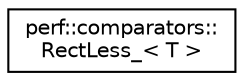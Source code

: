 digraph "Graphical Class Hierarchy"
{
 // LATEX_PDF_SIZE
  edge [fontname="Helvetica",fontsize="10",labelfontname="Helvetica",labelfontsize="10"];
  node [fontname="Helvetica",fontsize="10",shape=record];
  rankdir="LR";
  Node0 [label="perf::comparators::\lRectLess_\< T \>",height=0.2,width=0.4,color="black", fillcolor="white", style="filled",URL="$structperf_1_1comparators_1_1_rect_less__.html",tooltip=" "];
}
